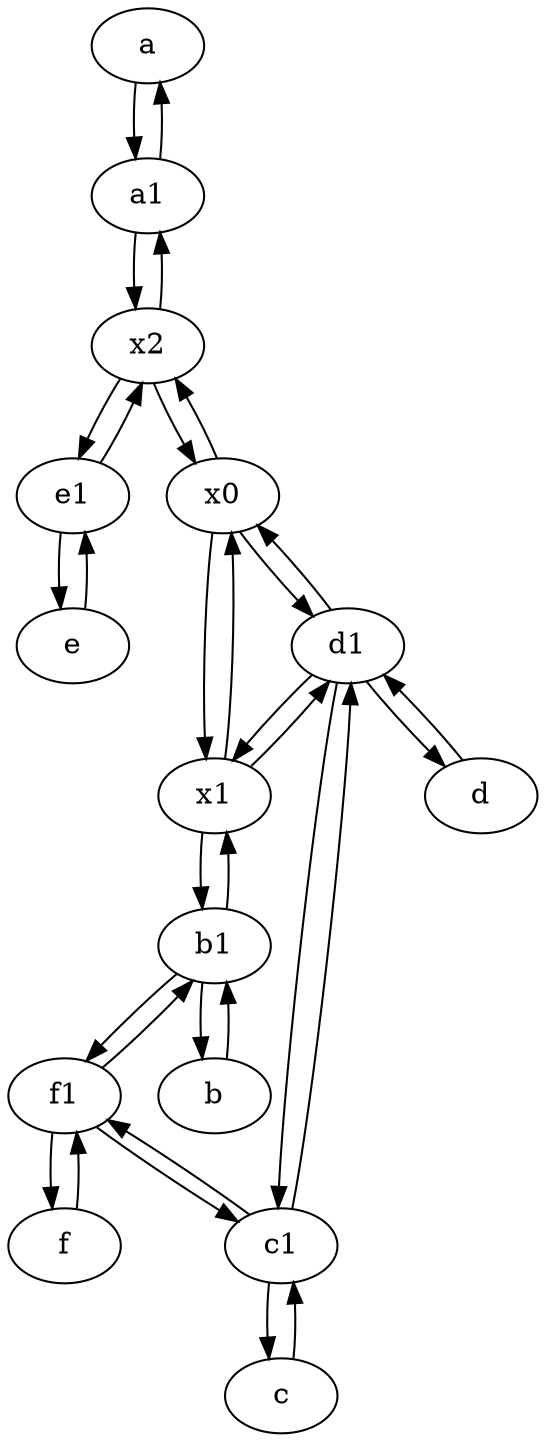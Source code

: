 digraph  {
	a [pos="40,10!"];
	e1 [pos="25,45!"];
	a1 [pos="40,15!"];
	x0;
	f [pos="15,45!"];
	e [pos="30,50!"];
	x2;
	f1;
	b [pos="50,20!"];
	x1;
	d1 [pos="25,30!"];
	c1 [pos="30,15!"];
	b1 [pos="45,20!"];
	c [pos="20,10!"];
	d [pos="20,30!"];
	c1 -> c;
	f1 -> f;
	b1 -> f1;
	b1 -> b;
	x2 -> e1;
	c1 -> f1;
	f1 -> b1;
	e1 -> x2;
	d -> d1;
	b -> b1;
	c -> c1;
	a1 -> a;
	d1 -> x1;
	x2 -> x0;
	d1 -> c1;
	x1 -> d1;
	e -> e1;
	d1 -> d;
	e1 -> e;
	b1 -> x1;
	x1 -> x0;
	f -> f1;
	x1 -> b1;
	f1 -> c1;
	a1 -> x2;
	x0 -> x1;
	d1 -> x0;
	x2 -> a1;
	a -> a1;
	x0 -> x2;
	x0 -> d1;
	c1 -> d1;

	}